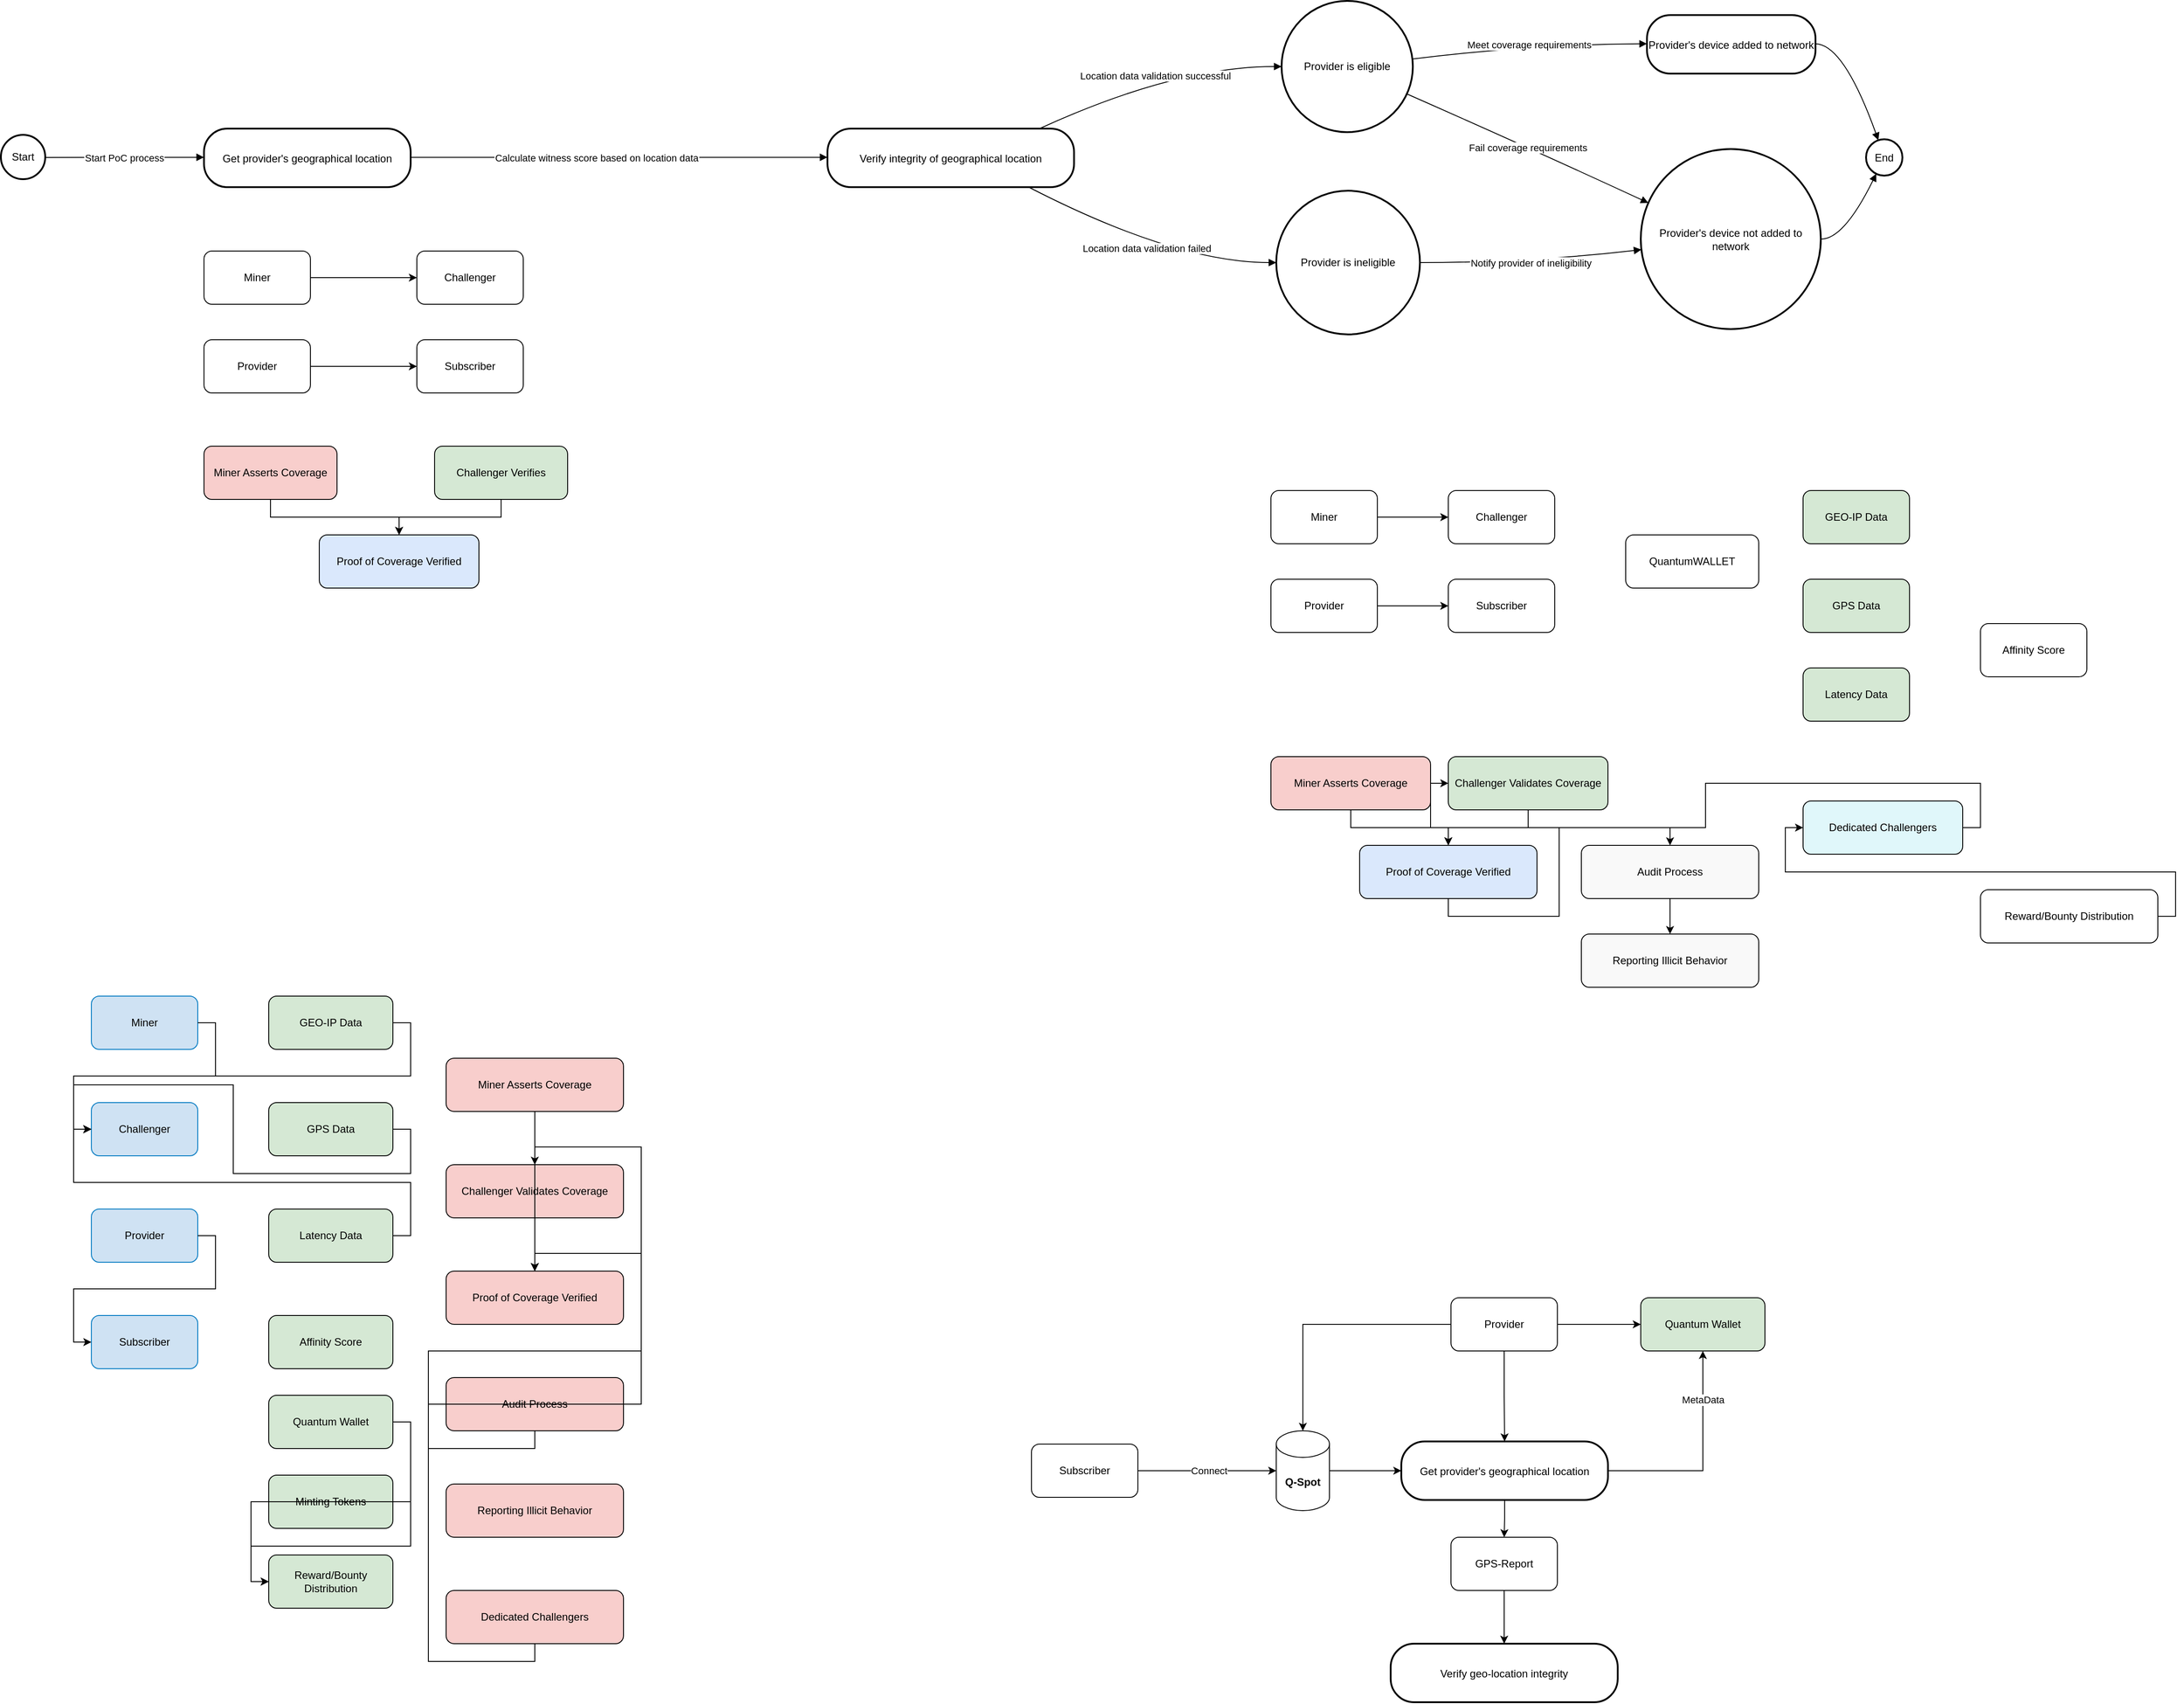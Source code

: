 <mxfile version="24.7.17">
  <diagram name="Page-1" id="vwX5oQGY4ok_pxgz0Uzp">
    <mxGraphModel dx="1393" dy="688" grid="1" gridSize="10" guides="1" tooltips="1" connect="1" arrows="1" fold="1" page="1" pageScale="1" pageWidth="850" pageHeight="1100" math="0" shadow="0">
      <root>
        <mxCell id="0" />
        <mxCell id="1" parent="0" />
        <mxCell id="2" value="Start" style="ellipse;aspect=fixed;strokeWidth=2;whiteSpace=wrap;" parent="1" vertex="1">
          <mxGeometry x="8" y="159" width="50" height="50" as="geometry" />
        </mxCell>
        <mxCell id="3" value="Get provider&#39;s geographical location" style="rounded=1;arcSize=40;strokeWidth=2" parent="1" vertex="1">
          <mxGeometry x="237" y="152" width="233" height="66" as="geometry" />
        </mxCell>
        <mxCell id="4" value="Verify integrity of geographical location" style="rounded=1;arcSize=40;strokeWidth=2" parent="1" vertex="1">
          <mxGeometry x="940" y="152" width="278" height="66" as="geometry" />
        </mxCell>
        <mxCell id="5" value="Provider is eligible" style="ellipse;aspect=fixed;strokeWidth=2;whiteSpace=wrap;" parent="1" vertex="1">
          <mxGeometry x="1452" y="8" width="148" height="148" as="geometry" />
        </mxCell>
        <mxCell id="6" value="Provider is ineligible" style="ellipse;aspect=fixed;strokeWidth=2;whiteSpace=wrap;" parent="1" vertex="1">
          <mxGeometry x="1446" y="222" width="162" height="162" as="geometry" />
        </mxCell>
        <mxCell id="7" value="Provider&#39;s device added to network" style="rounded=1;arcSize=40;strokeWidth=2" parent="1" vertex="1">
          <mxGeometry x="1864" y="24" width="190" height="66" as="geometry" />
        </mxCell>
        <mxCell id="8" value="Provider&#39;s device not added to network" style="ellipse;aspect=fixed;strokeWidth=2;whiteSpace=wrap;" parent="1" vertex="1">
          <mxGeometry x="1857" y="175" width="203" height="203" as="geometry" />
        </mxCell>
        <mxCell id="9" value="End" style="ellipse;aspect=fixed;strokeWidth=2;whiteSpace=wrap;" parent="1" vertex="1">
          <mxGeometry x="2111" y="164" width="41" height="41" as="geometry" />
        </mxCell>
        <mxCell id="10" value="Start PoC process" style="curved=1;startArrow=none;endArrow=block;exitX=1.01;exitY=0.51;entryX=0;entryY=0.49;" parent="1" source="2" target="3" edge="1">
          <mxGeometry x="-0.002" relative="1" as="geometry">
            <Array as="points" />
            <mxPoint as="offset" />
          </mxGeometry>
        </mxCell>
        <mxCell id="11" value="Calculate witness score based on location data" style="curved=1;startArrow=none;endArrow=block;exitX=1;exitY=0.49;entryX=0;entryY=0.49;" parent="1" source="3" target="4" edge="1">
          <mxGeometry x="-0.106" relative="1" as="geometry">
            <Array as="points" />
            <mxPoint as="offset" />
          </mxGeometry>
        </mxCell>
        <mxCell id="12" value="Location data validation successful" style="curved=1;startArrow=none;endArrow=block;exitX=0.86;exitY=0;entryX=0;entryY=0.5;" parent="1" source="4" target="5" edge="1">
          <mxGeometry relative="1" as="geometry">
            <Array as="points">
              <mxPoint x="1332" y="82" />
            </Array>
          </mxGeometry>
        </mxCell>
        <mxCell id="13" value="Location data validation failed" style="curved=1;startArrow=none;endArrow=block;exitX=0.81;exitY=0.99;entryX=0;entryY=0.5;" parent="1" source="4" target="6" edge="1">
          <mxGeometry relative="1" as="geometry">
            <Array as="points">
              <mxPoint x="1332" y="303" />
            </Array>
          </mxGeometry>
        </mxCell>
        <mxCell id="14" value="Meet coverage requirements" style="curved=1;startArrow=none;endArrow=block;exitX=1;exitY=0.44;entryX=0;entryY=0.49;" parent="1" source="5" target="7" edge="1">
          <mxGeometry relative="1" as="geometry">
            <Array as="points">
              <mxPoint x="1732" y="57" />
            </Array>
          </mxGeometry>
        </mxCell>
        <mxCell id="15" value="Fail coverage requirements" style="curved=1;startArrow=none;endArrow=block;exitX=1;exitY=0.73;entryX=0;entryY=0.28;" parent="1" source="5" target="8" edge="1">
          <mxGeometry relative="1" as="geometry">
            <Array as="points">
              <mxPoint x="1732" y="174" />
            </Array>
          </mxGeometry>
        </mxCell>
        <mxCell id="16" value="Notify provider of ineligibility" style="curved=1;startArrow=none;endArrow=block;exitX=1;exitY=0.5;entryX=0;entryY=0.56;" parent="1" source="6" target="8" edge="1">
          <mxGeometry relative="1" as="geometry">
            <Array as="points">
              <mxPoint x="1732" y="303" />
            </Array>
          </mxGeometry>
        </mxCell>
        <mxCell id="17" value="" style="curved=1;startArrow=none;endArrow=block;exitX=1;exitY=0.49;entryX=0.32;entryY=0;" parent="1" source="7" target="9" edge="1">
          <mxGeometry relative="1" as="geometry">
            <Array as="points">
              <mxPoint x="2086" y="57" />
            </Array>
          </mxGeometry>
        </mxCell>
        <mxCell id="18" value="" style="curved=1;startArrow=none;endArrow=block;exitX=1;exitY=0.5;entryX=0.25;entryY=1.01;" parent="1" source="8" target="9" edge="1">
          <mxGeometry relative="1" as="geometry">
            <Array as="points">
              <mxPoint x="2086" y="277" />
            </Array>
          </mxGeometry>
        </mxCell>
        <mxCell id="Ozfidg9L5e0_FbRfMXhM-18" value="Miner" style="rounded=1;whiteSpace=wrap;html=1;" vertex="1" parent="1">
          <mxGeometry x="237" y="290" width="120" height="60" as="geometry" />
        </mxCell>
        <mxCell id="Ozfidg9L5e0_FbRfMXhM-19" value="Challenger" style="rounded=1;whiteSpace=wrap;html=1;" vertex="1" parent="1">
          <mxGeometry x="477" y="290" width="120" height="60" as="geometry" />
        </mxCell>
        <mxCell id="Ozfidg9L5e0_FbRfMXhM-20" value="Provider" style="rounded=1;whiteSpace=wrap;html=1;" vertex="1" parent="1">
          <mxGeometry x="237" y="390" width="120" height="60" as="geometry" />
        </mxCell>
        <mxCell id="Ozfidg9L5e0_FbRfMXhM-21" value="Subscriber" style="rounded=1;whiteSpace=wrap;html=1;" vertex="1" parent="1">
          <mxGeometry x="477" y="390" width="120" height="60" as="geometry" />
        </mxCell>
        <mxCell id="Ozfidg9L5e0_FbRfMXhM-22" value="Miner Asserts Coverage" style="rounded=1;whiteSpace=wrap;html=1;fillColor=#f8cecc;" vertex="1" parent="1">
          <mxGeometry x="237" y="510" width="150" height="60" as="geometry" />
        </mxCell>
        <mxCell id="Ozfidg9L5e0_FbRfMXhM-23" value="Challenger Verifies" style="rounded=1;whiteSpace=wrap;html=1;fillColor=#d5e8d4;" vertex="1" parent="1">
          <mxGeometry x="497" y="510" width="150" height="60" as="geometry" />
        </mxCell>
        <mxCell id="Ozfidg9L5e0_FbRfMXhM-24" value="Proof of Coverage Verified" style="rounded=1;whiteSpace=wrap;html=1;fillColor=#dae8fc;" vertex="1" parent="1">
          <mxGeometry x="367" y="610" width="180" height="60" as="geometry" />
        </mxCell>
        <mxCell id="Ozfidg9L5e0_FbRfMXhM-25" style="edgeStyle=orthogonalEdgeStyle;rounded=0;orthogonalLoop=1;jettySize=auto;html=1;exitX=1;exitY=0.5;exitDx=0;exitDy=0;entryX=0;entryY=0.5;entryDx=0;entryDy=0;" edge="1" parent="1" source="Ozfidg9L5e0_FbRfMXhM-18" target="Ozfidg9L5e0_FbRfMXhM-19">
          <mxGeometry relative="1" as="geometry" />
        </mxCell>
        <mxCell id="Ozfidg9L5e0_FbRfMXhM-26" style="edgeStyle=orthogonalEdgeStyle;rounded=0;orthogonalLoop=1;jettySize=auto;html=1;exitX=1;exitY=0.5;exitDx=0;exitDy=0;entryX=0;entryY=0.5;entryDx=0;entryDy=0;" edge="1" parent="1" source="Ozfidg9L5e0_FbRfMXhM-20" target="Ozfidg9L5e0_FbRfMXhM-21">
          <mxGeometry relative="1" as="geometry" />
        </mxCell>
        <mxCell id="Ozfidg9L5e0_FbRfMXhM-27" style="edgeStyle=orthogonalEdgeStyle;rounded=0;orthogonalLoop=1;jettySize=auto;html=1;exitX=0.5;exitY=1;exitDx=0;exitDy=0;entryX=0.5;entryY=0;entryDx=0;entryDy=0;" edge="1" parent="1" source="Ozfidg9L5e0_FbRfMXhM-22" target="Ozfidg9L5e0_FbRfMXhM-24">
          <mxGeometry relative="1" as="geometry" />
        </mxCell>
        <mxCell id="Ozfidg9L5e0_FbRfMXhM-28" style="edgeStyle=orthogonalEdgeStyle;rounded=0;orthogonalLoop=1;jettySize=auto;html=1;exitX=0.5;exitY=1;exitDx=0;exitDy=0;entryX=0.5;entryY=0;entryDx=0;entryDy=0;" edge="1" parent="1" source="Ozfidg9L5e0_FbRfMXhM-23" target="Ozfidg9L5e0_FbRfMXhM-24">
          <mxGeometry relative="1" as="geometry" />
        </mxCell>
        <mxCell id="Ozfidg9L5e0_FbRfMXhM-29" value="Miner" style="rounded=1;whiteSpace=wrap;html=1;" vertex="1" parent="1">
          <mxGeometry x="1440" y="560" width="120" height="60" as="geometry" />
        </mxCell>
        <mxCell id="Ozfidg9L5e0_FbRfMXhM-30" value="Challenger" style="rounded=1;whiteSpace=wrap;html=1;" vertex="1" parent="1">
          <mxGeometry x="1640" y="560" width="120" height="60" as="geometry" />
        </mxCell>
        <mxCell id="Ozfidg9L5e0_FbRfMXhM-31" value="Provider" style="rounded=1;whiteSpace=wrap;html=1;" vertex="1" parent="1">
          <mxGeometry x="1440" y="660" width="120" height="60" as="geometry" />
        </mxCell>
        <mxCell id="Ozfidg9L5e0_FbRfMXhM-32" value="Subscriber" style="rounded=1;whiteSpace=wrap;html=1;" vertex="1" parent="1">
          <mxGeometry x="1640" y="660" width="120" height="60" as="geometry" />
        </mxCell>
        <mxCell id="Ozfidg9L5e0_FbRfMXhM-33" value="QuantumWALLET" style="rounded=1;whiteSpace=wrap;html=1;" vertex="1" parent="1">
          <mxGeometry x="1840" y="610" width="150" height="60" as="geometry" />
        </mxCell>
        <mxCell id="Ozfidg9L5e0_FbRfMXhM-34" value="GEO-IP Data" style="rounded=1;whiteSpace=wrap;html=1;fillColor=#d5e8d4;" vertex="1" parent="1">
          <mxGeometry x="2040" y="560" width="120" height="60" as="geometry" />
        </mxCell>
        <mxCell id="Ozfidg9L5e0_FbRfMXhM-35" value="GPS Data" style="rounded=1;whiteSpace=wrap;html=1;fillColor=#d5e8d4;" vertex="1" parent="1">
          <mxGeometry x="2040" y="660" width="120" height="60" as="geometry" />
        </mxCell>
        <mxCell id="Ozfidg9L5e0_FbRfMXhM-36" value="Latency Data" style="rounded=1;whiteSpace=wrap;html=1;fillColor=#d5e8d4;" vertex="1" parent="1">
          <mxGeometry x="2040" y="760" width="120" height="60" as="geometry" />
        </mxCell>
        <mxCell id="Ozfidg9L5e0_FbRfMXhM-37" value="Affinity Score" style="rounded=1;whiteSpace=wrap;html=1;" vertex="1" parent="1">
          <mxGeometry x="2240" y="710" width="120" height="60" as="geometry" />
        </mxCell>
        <mxCell id="Ozfidg9L5e0_FbRfMXhM-38" value="Miner Asserts Coverage" style="rounded=1;whiteSpace=wrap;html=1;fillColor=#f8cecc;" vertex="1" parent="1">
          <mxGeometry x="1440" y="860" width="180" height="60" as="geometry" />
        </mxCell>
        <mxCell id="Ozfidg9L5e0_FbRfMXhM-39" value="Challenger Validates Coverage" style="rounded=1;whiteSpace=wrap;html=1;fillColor=#d5e8d4;" vertex="1" parent="1">
          <mxGeometry x="1640" y="860" width="180" height="60" as="geometry" />
        </mxCell>
        <mxCell id="Ozfidg9L5e0_FbRfMXhM-40" value="Proof of Coverage Verified" style="rounded=1;whiteSpace=wrap;html=1;fillColor=#dae8fc;" vertex="1" parent="1">
          <mxGeometry x="1540" y="960" width="200" height="60" as="geometry" />
        </mxCell>
        <mxCell id="Ozfidg9L5e0_FbRfMXhM-41" value="Audit Process" style="rounded=1;whiteSpace=wrap;html=1;fillColor=#f9f9f9;" vertex="1" parent="1">
          <mxGeometry x="1790" y="960" width="200" height="60" as="geometry" />
        </mxCell>
        <mxCell id="Ozfidg9L5e0_FbRfMXhM-42" value="Reporting Illicit Behavior" style="rounded=1;whiteSpace=wrap;html=1;fillColor=#f9f9f9;" vertex="1" parent="1">
          <mxGeometry x="1790" y="1060" width="200" height="60" as="geometry" />
        </mxCell>
        <mxCell id="Ozfidg9L5e0_FbRfMXhM-43" value="Dedicated Challengers" style="rounded=1;whiteSpace=wrap;html=1;fillColor=#e0f7fa;" vertex="1" parent="1">
          <mxGeometry x="2040" y="910" width="180" height="60" as="geometry" />
        </mxCell>
        <mxCell id="Ozfidg9L5e0_FbRfMXhM-44" value="Reward/Bounty Distribution" style="rounded=1;whiteSpace=wrap;html=1;" vertex="1" parent="1">
          <mxGeometry x="2240" y="1010" width="200" height="60" as="geometry" />
        </mxCell>
        <mxCell id="Ozfidg9L5e0_FbRfMXhM-45" style="edgeStyle=orthogonalEdgeStyle;rounded=0;orthogonalLoop=1;jettySize=auto;html=1;exitX=1;exitY=0.5;exitDx=0;exitDy=0;entryX=0;entryY=0.5;entryDx=0;entryDy=0;" edge="1" parent="1" source="Ozfidg9L5e0_FbRfMXhM-29" target="Ozfidg9L5e0_FbRfMXhM-30">
          <mxGeometry relative="1" as="geometry" />
        </mxCell>
        <mxCell id="Ozfidg9L5e0_FbRfMXhM-46" style="edgeStyle=orthogonalEdgeStyle;rounded=0;orthogonalLoop=1;jettySize=auto;html=1;exitX=1;exitY=0.5;exitDx=0;exitDy=0;entryX=0;entryY=0.5;entryDx=0;entryDy=0;" edge="1" parent="1" source="Ozfidg9L5e0_FbRfMXhM-31" target="Ozfidg9L5e0_FbRfMXhM-32">
          <mxGeometry relative="1" as="geometry" />
        </mxCell>
        <mxCell id="Ozfidg9L5e0_FbRfMXhM-47" style="edgeStyle=orthogonalEdgeStyle;rounded=0;orthogonalLoop=1;jettySize=auto;html=1;exitX=0.5;exitY=1;exitDx=0;exitDy=0;entryX=0.5;entryY=0;entryDx=0;entryDy=0;" edge="1" parent="1" source="Ozfidg9L5e0_FbRfMXhM-38" target="Ozfidg9L5e0_FbRfMXhM-40">
          <mxGeometry relative="1" as="geometry" />
        </mxCell>
        <mxCell id="Ozfidg9L5e0_FbRfMXhM-48" style="edgeStyle=orthogonalEdgeStyle;rounded=0;orthogonalLoop=1;jettySize=auto;html=1;exitX=0.5;exitY=1;exitDx=0;exitDy=0;entryX=0.5;entryY=0;entryDx=0;entryDy=0;" edge="1" parent="1" source="Ozfidg9L5e0_FbRfMXhM-39" target="Ozfidg9L5e0_FbRfMXhM-40">
          <mxGeometry relative="1" as="geometry" />
        </mxCell>
        <mxCell id="Ozfidg9L5e0_FbRfMXhM-49" style="edgeStyle=orthogonalEdgeStyle;rounded=0;orthogonalLoop=1;jettySize=auto;html=1;exitX=0.5;exitY=1;exitDx=0;exitDy=0;entryX=0.5;entryY=0;entryDx=0;entryDy=0;" edge="1" parent="1" source="Ozfidg9L5e0_FbRfMXhM-40" target="Ozfidg9L5e0_FbRfMXhM-41">
          <mxGeometry relative="1" as="geometry" />
        </mxCell>
        <mxCell id="Ozfidg9L5e0_FbRfMXhM-50" style="edgeStyle=orthogonalEdgeStyle;rounded=0;orthogonalLoop=1;jettySize=auto;html=1;exitX=0.5;exitY=1;exitDx=0;exitDy=0;entryX=0.5;entryY=0;entryDx=0;entryDy=0;" edge="1" parent="1" source="Ozfidg9L5e0_FbRfMXhM-41" target="Ozfidg9L5e0_FbRfMXhM-42">
          <mxGeometry relative="1" as="geometry" />
        </mxCell>
        <mxCell id="Ozfidg9L5e0_FbRfMXhM-51" style="edgeStyle=orthogonalEdgeStyle;rounded=0;orthogonalLoop=1;jettySize=auto;html=1;exitX=1;exitY=0.5;exitDx=0;exitDy=0;entryX=0;entryY=0.5;entryDx=0;entryDy=0;" edge="1" parent="1" source="Ozfidg9L5e0_FbRfMXhM-43" target="Ozfidg9L5e0_FbRfMXhM-39">
          <mxGeometry relative="1" as="geometry" />
        </mxCell>
        <mxCell id="Ozfidg9L5e0_FbRfMXhM-52" style="edgeStyle=orthogonalEdgeStyle;rounded=0;orthogonalLoop=1;jettySize=auto;html=1;exitX=1;exitY=0.5;exitDx=0;exitDy=0;entryX=0;entryY=0.5;entryDx=0;entryDy=0;" edge="1" parent="1" source="Ozfidg9L5e0_FbRfMXhM-44" target="Ozfidg9L5e0_FbRfMXhM-43">
          <mxGeometry relative="1" as="geometry" />
        </mxCell>
        <mxCell id="Ozfidg9L5e0_FbRfMXhM-53" value="Miner" style="rounded=1;whiteSpace=wrap;html=1;strokeColor=#0079c1;fillColor=#cfe2f3;" vertex="1" parent="1">
          <mxGeometry x="110" y="1130" width="120" height="60" as="geometry" />
        </mxCell>
        <mxCell id="Ozfidg9L5e0_FbRfMXhM-54" value="Challenger" style="rounded=1;whiteSpace=wrap;html=1;strokeColor=#0079c1;fillColor=#cfe2f3;" vertex="1" parent="1">
          <mxGeometry x="110" y="1250" width="120" height="60" as="geometry" />
        </mxCell>
        <mxCell id="Ozfidg9L5e0_FbRfMXhM-55" value="Provider" style="rounded=1;whiteSpace=wrap;html=1;strokeColor=#0079c1;fillColor=#cfe2f3;" vertex="1" parent="1">
          <mxGeometry x="110" y="1370" width="120" height="60" as="geometry" />
        </mxCell>
        <mxCell id="Ozfidg9L5e0_FbRfMXhM-56" value="Subscriber" style="rounded=1;whiteSpace=wrap;html=1;strokeColor=#0079c1;fillColor=#cfe2f3;" vertex="1" parent="1">
          <mxGeometry x="110" y="1490" width="120" height="60" as="geometry" />
        </mxCell>
        <mxCell id="Ozfidg9L5e0_FbRfMXhM-57" value="GEO-IP Data" style="rounded=1;whiteSpace=wrap;html=1;fillColor=#d5e8d4;" vertex="1" parent="1">
          <mxGeometry x="310" y="1130" width="140" height="60" as="geometry" />
        </mxCell>
        <mxCell id="Ozfidg9L5e0_FbRfMXhM-58" value="GPS Data" style="rounded=1;whiteSpace=wrap;html=1;fillColor=#d5e8d4;" vertex="1" parent="1">
          <mxGeometry x="310" y="1250" width="140" height="60" as="geometry" />
        </mxCell>
        <mxCell id="Ozfidg9L5e0_FbRfMXhM-59" value="Latency Data" style="rounded=1;whiteSpace=wrap;html=1;fillColor=#d5e8d4;" vertex="1" parent="1">
          <mxGeometry x="310" y="1370" width="140" height="60" as="geometry" />
        </mxCell>
        <mxCell id="Ozfidg9L5e0_FbRfMXhM-60" value="Affinity Score" style="rounded=1;whiteSpace=wrap;html=1;fillColor=#d5e8d4;" vertex="1" parent="1">
          <mxGeometry x="310" y="1490" width="140" height="60" as="geometry" />
        </mxCell>
        <mxCell id="Ozfidg9L5e0_FbRfMXhM-61" value="Quantum Wallet" style="rounded=1;whiteSpace=wrap;html=1;fillColor=#d5e8d4;" vertex="1" parent="1">
          <mxGeometry x="310" y="1580" width="140" height="60" as="geometry" />
        </mxCell>
        <mxCell id="Ozfidg9L5e0_FbRfMXhM-62" value="Minting Tokens" style="rounded=1;whiteSpace=wrap;html=1;fillColor=#d5e8d4;" vertex="1" parent="1">
          <mxGeometry x="310" y="1670" width="140" height="60" as="geometry" />
        </mxCell>
        <mxCell id="Ozfidg9L5e0_FbRfMXhM-63" value="Reward/Bounty Distribution" style="rounded=1;whiteSpace=wrap;html=1;fillColor=#d5e8d4;" vertex="1" parent="1">
          <mxGeometry x="310" y="1760" width="140" height="60" as="geometry" />
        </mxCell>
        <mxCell id="Ozfidg9L5e0_FbRfMXhM-64" value="Miner Asserts Coverage" style="rounded=1;whiteSpace=wrap;html=1;fillColor=#f8cecc;" vertex="1" parent="1">
          <mxGeometry x="510" y="1200" width="200" height="60" as="geometry" />
        </mxCell>
        <mxCell id="Ozfidg9L5e0_FbRfMXhM-65" value="Challenger Validates Coverage" style="rounded=1;whiteSpace=wrap;html=1;fillColor=#f8cecc;" vertex="1" parent="1">
          <mxGeometry x="510" y="1320" width="200" height="60" as="geometry" />
        </mxCell>
        <mxCell id="Ozfidg9L5e0_FbRfMXhM-66" value="Proof of Coverage Verified" style="rounded=1;whiteSpace=wrap;html=1;fillColor=#f8cecc;" vertex="1" parent="1">
          <mxGeometry x="510" y="1440" width="200" height="60" as="geometry" />
        </mxCell>
        <mxCell id="Ozfidg9L5e0_FbRfMXhM-67" value="Audit Process" style="rounded=1;whiteSpace=wrap;html=1;fillColor=#f8cecc;" vertex="1" parent="1">
          <mxGeometry x="510" y="1560" width="200" height="60" as="geometry" />
        </mxCell>
        <mxCell id="Ozfidg9L5e0_FbRfMXhM-68" value="Reporting Illicit Behavior" style="rounded=1;whiteSpace=wrap;html=1;fillColor=#f8cecc;" vertex="1" parent="1">
          <mxGeometry x="510" y="1680" width="200" height="60" as="geometry" />
        </mxCell>
        <mxCell id="Ozfidg9L5e0_FbRfMXhM-69" value="Dedicated Challengers" style="rounded=1;whiteSpace=wrap;html=1;fillColor=#f8cecc;" vertex="1" parent="1">
          <mxGeometry x="510" y="1800" width="200" height="60" as="geometry" />
        </mxCell>
        <mxCell id="Ozfidg9L5e0_FbRfMXhM-70" style="edgeStyle=orthogonalEdgeStyle;rounded=0;orthogonalLoop=1;jettySize=auto;html=1;exitX=1;exitY=0.5;exitDx=0;exitDy=0;entryX=0;entryY=0.5;entryDx=0;entryDy=0;" edge="1" parent="1" source="Ozfidg9L5e0_FbRfMXhM-53" target="Ozfidg9L5e0_FbRfMXhM-54">
          <mxGeometry relative="1" as="geometry" />
        </mxCell>
        <mxCell id="Ozfidg9L5e0_FbRfMXhM-71" style="edgeStyle=orthogonalEdgeStyle;rounded=0;orthogonalLoop=1;jettySize=auto;html=1;exitX=1;exitY=0.5;exitDx=0;exitDy=0;entryX=0;entryY=0.5;entryDx=0;entryDy=0;" edge="1" parent="1" source="Ozfidg9L5e0_FbRfMXhM-55" target="Ozfidg9L5e0_FbRfMXhM-56">
          <mxGeometry relative="1" as="geometry" />
        </mxCell>
        <mxCell id="Ozfidg9L5e0_FbRfMXhM-72" style="edgeStyle=orthogonalEdgeStyle;rounded=0;orthogonalLoop=1;jettySize=auto;html=1;exitX=0.5;exitY=1;exitDx=0;exitDy=0;entryX=0.5;entryY=0;entryDx=0;entryDy=0;" edge="1" parent="1" source="Ozfidg9L5e0_FbRfMXhM-64" target="Ozfidg9L5e0_FbRfMXhM-66">
          <mxGeometry relative="1" as="geometry" />
        </mxCell>
        <mxCell id="Ozfidg9L5e0_FbRfMXhM-73" style="edgeStyle=orthogonalEdgeStyle;rounded=0;orthogonalLoop=1;jettySize=auto;html=1;exitX=0.5;exitY=1;exitDx=0;exitDy=0;entryX=0.5;entryY=0;entryDx=0;entryDy=0;" edge="1" parent="1" source="Ozfidg9L5e0_FbRfMXhM-65" target="Ozfidg9L5e0_FbRfMXhM-66">
          <mxGeometry relative="1" as="geometry" />
        </mxCell>
        <mxCell id="Ozfidg9L5e0_FbRfMXhM-74" style="edgeStyle=orthogonalEdgeStyle;rounded=0;orthogonalLoop=1;jettySize=auto;html=1;exitX=0.5;exitY=1;exitDx=0;exitDy=0;entryX=0.5;entryY=0;entryDx=0;entryDy=0;" edge="1" parent="1" source="Ozfidg9L5e0_FbRfMXhM-67" target="Ozfidg9L5e0_FbRfMXhM-66">
          <mxGeometry relative="1" as="geometry" />
        </mxCell>
        <mxCell id="Ozfidg9L5e0_FbRfMXhM-75" style="edgeStyle=orthogonalEdgeStyle;rounded=0;orthogonalLoop=1;jettySize=auto;html=1;exitX=0.5;exitY=1;exitDx=0;exitDy=0;entryX=0.5;entryY=0;entryDx=0;entryDy=0;" edge="1" parent="1" source="Ozfidg9L5e0_FbRfMXhM-69" target="Ozfidg9L5e0_FbRfMXhM-65">
          <mxGeometry relative="1" as="geometry" />
        </mxCell>
        <mxCell id="Ozfidg9L5e0_FbRfMXhM-76" style="edgeStyle=orthogonalEdgeStyle;rounded=0;orthogonalLoop=1;jettySize=auto;html=1;exitX=1;exitY=0.5;exitDx=0;exitDy=0;entryX=0;entryY=0.5;entryDx=0;entryDy=0;" edge="1" parent="1" source="Ozfidg9L5e0_FbRfMXhM-57" target="Ozfidg9L5e0_FbRfMXhM-54">
          <mxGeometry relative="1" as="geometry" />
        </mxCell>
        <mxCell id="Ozfidg9L5e0_FbRfMXhM-77" style="edgeStyle=orthogonalEdgeStyle;rounded=0;orthogonalLoop=1;jettySize=auto;html=1;exitX=1;exitY=0.5;exitDx=0;exitDy=0;entryX=0;entryY=0.5;entryDx=0;entryDy=0;" edge="1" parent="1" source="Ozfidg9L5e0_FbRfMXhM-58" target="Ozfidg9L5e0_FbRfMXhM-54">
          <mxGeometry relative="1" as="geometry" />
        </mxCell>
        <mxCell id="Ozfidg9L5e0_FbRfMXhM-78" style="edgeStyle=orthogonalEdgeStyle;rounded=0;orthogonalLoop=1;jettySize=auto;html=1;exitX=1;exitY=0.5;exitDx=0;exitDy=0;entryX=0;entryY=0.5;entryDx=0;entryDy=0;" edge="1" parent="1" source="Ozfidg9L5e0_FbRfMXhM-59" target="Ozfidg9L5e0_FbRfMXhM-54">
          <mxGeometry relative="1" as="geometry" />
        </mxCell>
        <mxCell id="Ozfidg9L5e0_FbRfMXhM-79" style="edgeStyle=orthogonalEdgeStyle;rounded=0;orthogonalLoop=1;jettySize=auto;html=1;exitX=1;exitY=0.5;exitDx=0;exitDy=0;entryX=0;entryY=0.5;entryDx=0;entryDy=0;" edge="1" parent="1" source="Ozfidg9L5e0_FbRfMXhM-62" target="Ozfidg9L5e0_FbRfMXhM-63">
          <mxGeometry relative="1" as="geometry" />
        </mxCell>
        <mxCell id="Ozfidg9L5e0_FbRfMXhM-80" style="edgeStyle=orthogonalEdgeStyle;rounded=0;orthogonalLoop=1;jettySize=auto;html=1;exitX=1;exitY=0.5;exitDx=0;exitDy=0;entryX=0;entryY=0.5;entryDx=0;entryDy=0;" edge="1" parent="1" source="Ozfidg9L5e0_FbRfMXhM-61" target="Ozfidg9L5e0_FbRfMXhM-63">
          <mxGeometry relative="1" as="geometry" />
        </mxCell>
        <mxCell id="Ozfidg9L5e0_FbRfMXhM-90" style="edgeStyle=orthogonalEdgeStyle;rounded=0;orthogonalLoop=1;jettySize=auto;html=1;entryX=0.5;entryY=1;entryDx=0;entryDy=0;" edge="1" parent="1" source="Ozfidg9L5e0_FbRfMXhM-81" target="Ozfidg9L5e0_FbRfMXhM-87">
          <mxGeometry relative="1" as="geometry" />
        </mxCell>
        <mxCell id="Ozfidg9L5e0_FbRfMXhM-91" value="MetaData" style="edgeLabel;html=1;align=center;verticalAlign=middle;resizable=0;points=[];" vertex="1" connectable="0" parent="Ozfidg9L5e0_FbRfMXhM-90">
          <mxGeometry x="0.149" y="-2" relative="1" as="geometry">
            <mxPoint x="-2" y="-48" as="offset" />
          </mxGeometry>
        </mxCell>
        <mxCell id="Ozfidg9L5e0_FbRfMXhM-98" value="" style="edgeStyle=orthogonalEdgeStyle;rounded=0;orthogonalLoop=1;jettySize=auto;html=1;" edge="1" parent="1" source="Ozfidg9L5e0_FbRfMXhM-81" target="Ozfidg9L5e0_FbRfMXhM-97">
          <mxGeometry relative="1" as="geometry" />
        </mxCell>
        <mxCell id="Ozfidg9L5e0_FbRfMXhM-81" value="Get provider&#39;s geographical location" style="rounded=1;arcSize=40;strokeWidth=2" vertex="1" parent="1">
          <mxGeometry x="1587" y="1632" width="233" height="66" as="geometry" />
        </mxCell>
        <mxCell id="Ozfidg9L5e0_FbRfMXhM-83" value="" style="edgeStyle=orthogonalEdgeStyle;rounded=0;orthogonalLoop=1;jettySize=auto;html=1;" edge="1" parent="1" source="Ozfidg9L5e0_FbRfMXhM-82" target="Ozfidg9L5e0_FbRfMXhM-81">
          <mxGeometry relative="1" as="geometry" />
        </mxCell>
        <mxCell id="Ozfidg9L5e0_FbRfMXhM-88" value="" style="edgeStyle=orthogonalEdgeStyle;rounded=0;orthogonalLoop=1;jettySize=auto;html=1;" edge="1" parent="1" source="Ozfidg9L5e0_FbRfMXhM-82" target="Ozfidg9L5e0_FbRfMXhM-87">
          <mxGeometry relative="1" as="geometry" />
        </mxCell>
        <mxCell id="Ozfidg9L5e0_FbRfMXhM-93" style="edgeStyle=orthogonalEdgeStyle;rounded=0;orthogonalLoop=1;jettySize=auto;html=1;" edge="1" parent="1" source="Ozfidg9L5e0_FbRfMXhM-82" target="Ozfidg9L5e0_FbRfMXhM-92">
          <mxGeometry relative="1" as="geometry" />
        </mxCell>
        <mxCell id="Ozfidg9L5e0_FbRfMXhM-82" value="Provider" style="rounded=1;whiteSpace=wrap;html=1;" vertex="1" parent="1">
          <mxGeometry x="1643" y="1470" width="120" height="60" as="geometry" />
        </mxCell>
        <mxCell id="Ozfidg9L5e0_FbRfMXhM-84" value="Verify geo-location integrity" style="rounded=1;arcSize=40;strokeWidth=2" vertex="1" parent="1">
          <mxGeometry x="1575" y="1860" width="256" height="66" as="geometry" />
        </mxCell>
        <mxCell id="Ozfidg9L5e0_FbRfMXhM-85" value="Subscriber" style="rounded=1;whiteSpace=wrap;html=1;" vertex="1" parent="1">
          <mxGeometry x="1170" y="1635" width="120" height="60" as="geometry" />
        </mxCell>
        <mxCell id="Ozfidg9L5e0_FbRfMXhM-87" value="Quantum Wallet" style="rounded=1;whiteSpace=wrap;html=1;fillColor=#d5e8d4;" vertex="1" parent="1">
          <mxGeometry x="1857" y="1470" width="140" height="60" as="geometry" />
        </mxCell>
        <mxCell id="Ozfidg9L5e0_FbRfMXhM-95" value="" style="edgeStyle=orthogonalEdgeStyle;rounded=0;orthogonalLoop=1;jettySize=auto;html=1;" edge="1" parent="1" source="Ozfidg9L5e0_FbRfMXhM-92" target="Ozfidg9L5e0_FbRfMXhM-81">
          <mxGeometry relative="1" as="geometry" />
        </mxCell>
        <mxCell id="Ozfidg9L5e0_FbRfMXhM-92" value="&lt;b&gt;Q-Spot&lt;/b&gt;" style="shape=cylinder3;whiteSpace=wrap;html=1;boundedLbl=1;backgroundOutline=1;size=15;" vertex="1" parent="1">
          <mxGeometry x="1446" y="1620" width="60" height="90" as="geometry" />
        </mxCell>
        <mxCell id="Ozfidg9L5e0_FbRfMXhM-94" style="edgeStyle=orthogonalEdgeStyle;rounded=0;orthogonalLoop=1;jettySize=auto;html=1;entryX=0;entryY=0.5;entryDx=0;entryDy=0;entryPerimeter=0;" edge="1" parent="1" source="Ozfidg9L5e0_FbRfMXhM-85" target="Ozfidg9L5e0_FbRfMXhM-92">
          <mxGeometry relative="1" as="geometry">
            <Array as="points">
              <mxPoint x="1260" y="1665" />
            </Array>
          </mxGeometry>
        </mxCell>
        <mxCell id="Ozfidg9L5e0_FbRfMXhM-96" value="Connect" style="edgeLabel;html=1;align=center;verticalAlign=middle;resizable=0;points=[];" vertex="1" connectable="0" parent="Ozfidg9L5e0_FbRfMXhM-94">
          <mxGeometry x="0.177" relative="1" as="geometry">
            <mxPoint x="-12" as="offset" />
          </mxGeometry>
        </mxCell>
        <mxCell id="Ozfidg9L5e0_FbRfMXhM-99" value="" style="edgeStyle=orthogonalEdgeStyle;rounded=0;orthogonalLoop=1;jettySize=auto;html=1;" edge="1" parent="1" source="Ozfidg9L5e0_FbRfMXhM-97" target="Ozfidg9L5e0_FbRfMXhM-84">
          <mxGeometry relative="1" as="geometry" />
        </mxCell>
        <mxCell id="Ozfidg9L5e0_FbRfMXhM-97" value="GPS-Report" style="rounded=1;whiteSpace=wrap;html=1;" vertex="1" parent="1">
          <mxGeometry x="1643" y="1740" width="120" height="60" as="geometry" />
        </mxCell>
      </root>
    </mxGraphModel>
  </diagram>
</mxfile>
